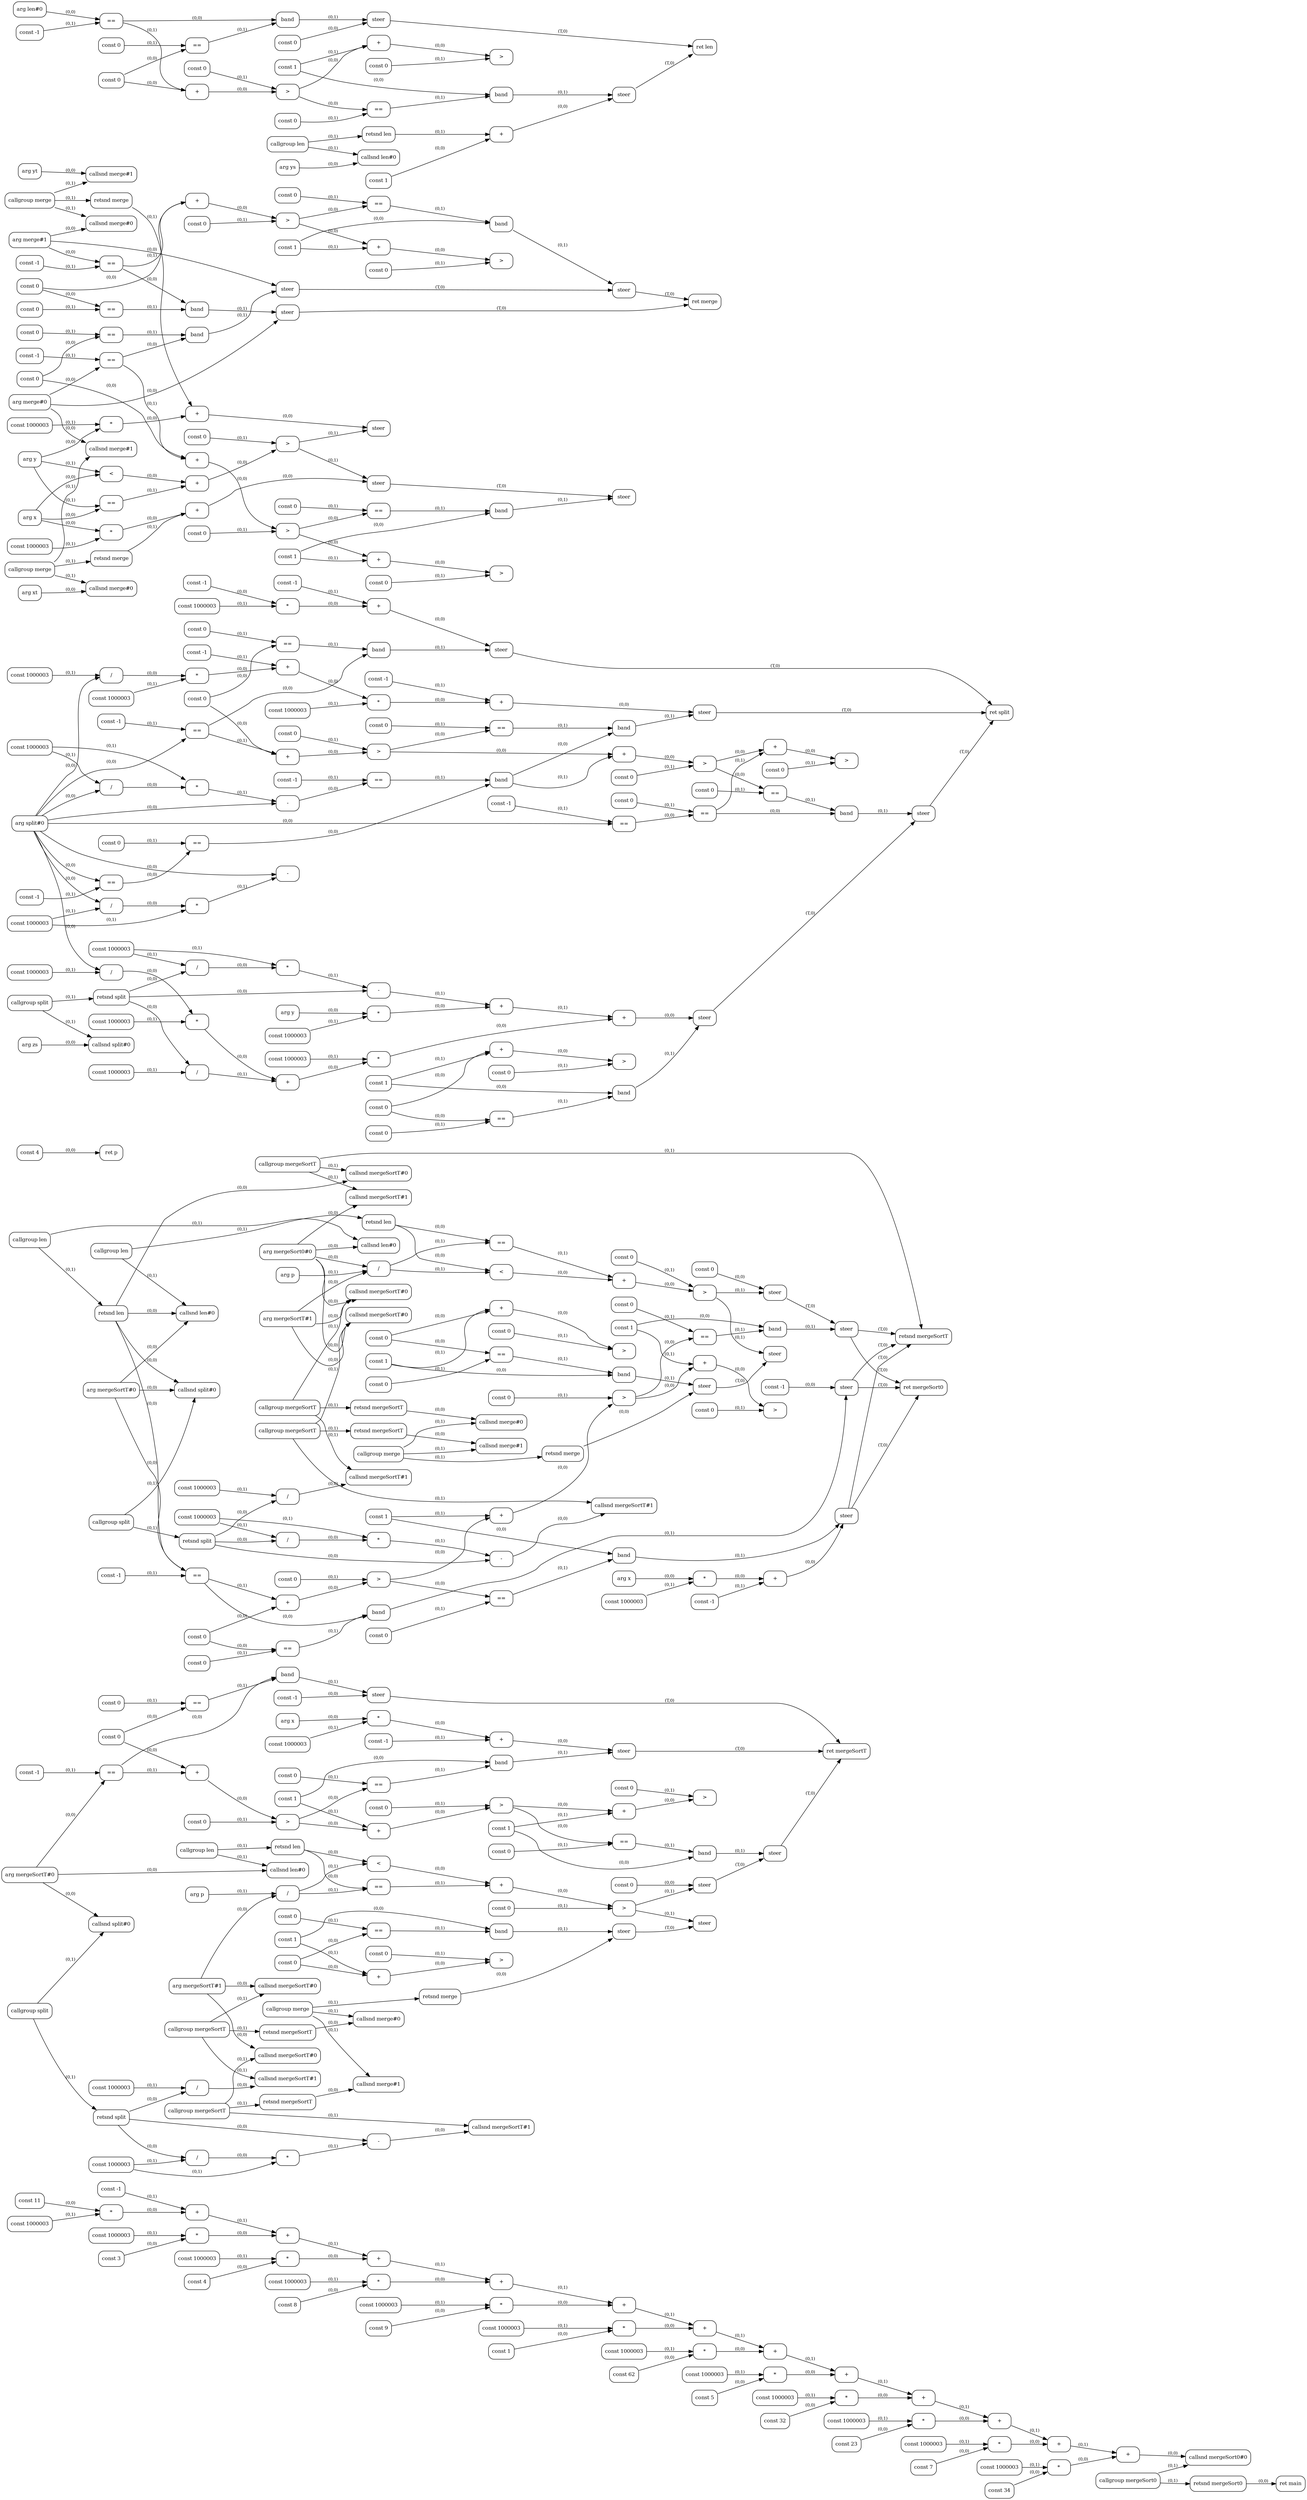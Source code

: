 digraph G {
  rankdir=LR;
  node [shape=box, style=rounded, fontsize=12];
  n0 [label="const -1"];
  n1 [label="const 34"];
  n2 [label="const 7"];
  n3 [label="const 23"];
  n4 [label="const 32"];
  n5 [label="const 5"];
  n6 [label="const 62"];
  n7 [label="const 1"];
  n8 [label="const 9"];
  n9 [label="const 8"];
  n10 [label="const 4"];
  n11 [label="const 3"];
  n12 [label="const 11"];
  n13 [label="const 1000003"];
  n14 [label="*"];
  n15 [label="+"];
  n16 [label="const 1000003"];
  n17 [label="*"];
  n18 [label="+"];
  n19 [label="const 1000003"];
  n20 [label="*"];
  n21 [label="+"];
  n22 [label="const 1000003"];
  n23 [label="*"];
  n24 [label="+"];
  n25 [label="const 1000003"];
  n26 [label="*"];
  n27 [label="+"];
  n28 [label="const 1000003"];
  n29 [label="*"];
  n30 [label="+"];
  n31 [label="const 1000003"];
  n32 [label="*"];
  n33 [label="+"];
  n34 [label="const 1000003"];
  n35 [label="*"];
  n36 [label="+"];
  n37 [label="const 1000003"];
  n38 [label="*"];
  n39 [label="+"];
  n40 [label="const 1000003"];
  n41 [label="*"];
  n42 [label="+"];
  n43 [label="const 1000003"];
  n44 [label="*"];
  n45 [label="+"];
  n46 [label="const 1000003"];
  n47 [label="*"];
  n48 [label="+"];
  n49 [label="callgroup mergeSort0"];
  n50 [label="callsnd mergeSort0#0"];
  n51 [label="retsnd mergeSort0"];
  n52 [label="ret main"];
  n53 [label="arg mergeSortT#0"];
  n54 [label="arg mergeSortT#1"];
  n55 [label="const 0"];
  n56 [label="const -1"];
  n57 [label="=="];
  n58 [label="const 0"];
  n59 [label="=="];
  n60 [label="band"];
  n61 [label="const -1"];
  n62 [label="steer"];
  n63 [label="+"];
  n64 [label="const 0"];
  n65 [label=">"];
  n66 [label="const 1"];
  n67 [label="const 0"];
  n68 [label="=="];
  n69 [label="band"];
  n70 [label="const -1"];
  n71 [label="arg x"];
  n72 [label="const 1000003"];
  n73 [label="*"];
  n74 [label="+"];
  n75 [label="steer"];
  n76 [label="+"];
  n77 [label="const 0"];
  n78 [label=">"];
  n79 [label="const 1"];
  n80 [label="const 0"];
  n81 [label="=="];
  n82 [label="band"];
  n83 [label="callgroup len"];
  n84 [label="callsnd len#0"];
  n85 [label="retsnd len"];
  n86 [label="arg p"];
  n87 [label="/"];
  n88 [label="<"];
  n89 [label="=="];
  n90 [label="+"];
  n91 [label="const 0"];
  n92 [label=">"];
  n93 [label="const 0"];
  n94 [label="callgroup split"];
  n95 [label="callsnd split#0"];
  n96 [label="retsnd split"];
  n97 [label="const 0"];
  n98 [label="const 1000003"];
  n99 [label="/"];
  n100 [label="const 1000003"];
  n101 [label="/"];
  n102 [label="*"];
  n103 [label="-"];
  n104 [label="const 1"];
  n105 [label="const 0"];
  n106 [label="=="];
  n107 [label="band"];
  n108 [label="callgroup mergeSortT"];
  n109 [label="callsnd mergeSortT#0"];
  n110 [label="callsnd mergeSortT#1"];
  n111 [label="retsnd mergeSortT"];
  n112 [label="callgroup mergeSortT"];
  n113 [label="callsnd mergeSortT#0"];
  n114 [label="callsnd mergeSortT#1"];
  n115 [label="retsnd mergeSortT"];
  n116 [label="callgroup merge"];
  n117 [label="callsnd merge#0"];
  n118 [label="callsnd merge#1"];
  n119 [label="retsnd merge"];
  n120 [label="steer"];
  n121 [label="+"];
  n122 [label="const 0"];
  n123 [label=">"];
  n124 [label="steer"];
  n125 [label="steer"];
  n126 [label="steer"];
  n127 [label="+"];
  n128 [label="const 0"];
  n129 [label=">"];
  n130 [label="ret mergeSortT"];
  n131 [label="arg mergeSort0#0"];
  n132 [label="callgroup len"];
  n133 [label="callsnd len#0"];
  n134 [label="retsnd len"];
  n135 [label="callgroup mergeSortT"];
  n136 [label="callsnd mergeSortT#0"];
  n137 [label="callsnd mergeSortT#1"];
  n138 [label="retsnd mergeSortT"];
  n139 [label="arg mergeSortT#0"];
  n140 [label="arg mergeSortT#1"];
  n141 [label="const 0"];
  n142 [label="const -1"];
  n143 [label="=="];
  n144 [label="const 0"];
  n145 [label="=="];
  n146 [label="band"];
  n147 [label="const -1"];
  n148 [label="steer"];
  n149 [label="+"];
  n150 [label="const 0"];
  n151 [label=">"];
  n152 [label="const 1"];
  n153 [label="const 0"];
  n154 [label="=="];
  n155 [label="band"];
  n156 [label="const -1"];
  n157 [label="arg x"];
  n158 [label="const 1000003"];
  n159 [label="*"];
  n160 [label="+"];
  n161 [label="steer"];
  n162 [label="+"];
  n163 [label="const 0"];
  n164 [label=">"];
  n165 [label="const 1"];
  n166 [label="const 0"];
  n167 [label="=="];
  n168 [label="band"];
  n169 [label="callgroup len"];
  n170 [label="callsnd len#0"];
  n171 [label="retsnd len"];
  n172 [label="arg p"];
  n173 [label="/"];
  n174 [label="<"];
  n175 [label="=="];
  n176 [label="+"];
  n177 [label="const 0"];
  n178 [label=">"];
  n179 [label="const 0"];
  n180 [label="callgroup split"];
  n181 [label="callsnd split#0"];
  n182 [label="retsnd split"];
  n183 [label="const 0"];
  n184 [label="const 1000003"];
  n185 [label="/"];
  n186 [label="const 1000003"];
  n187 [label="/"];
  n188 [label="*"];
  n189 [label="-"];
  n190 [label="const 1"];
  n191 [label="const 0"];
  n192 [label="=="];
  n193 [label="band"];
  n194 [label="callgroup mergeSortT"];
  n195 [label="callsnd mergeSortT#0"];
  n196 [label="callsnd mergeSortT#1"];
  n197 [label="retsnd mergeSortT"];
  n198 [label="callgroup mergeSortT"];
  n199 [label="callsnd mergeSortT#0"];
  n200 [label="callsnd mergeSortT#1"];
  n201 [label="retsnd mergeSortT"];
  n202 [label="callgroup merge"];
  n203 [label="callsnd merge#0"];
  n204 [label="callsnd merge#1"];
  n205 [label="retsnd merge"];
  n206 [label="steer"];
  n207 [label="+"];
  n208 [label="const 0"];
  n209 [label=">"];
  n210 [label="steer"];
  n211 [label="steer"];
  n212 [label="steer"];
  n213 [label="+"];
  n214 [label="const 0"];
  n215 [label=">"];
  n216 [label="ret mergeSort0"];
  n217 [label="const 4"];
  n218 [label="ret p"];
  n219 [label="arg split#0"];
  n220 [label="const 0"];
  n221 [label="const -1"];
  n222 [label="=="];
  n223 [label="const 0"];
  n224 [label="=="];
  n225 [label="band"];
  n226 [label="const -1"];
  n227 [label="const -1"];
  n228 [label="const 1000003"];
  n229 [label="*"];
  n230 [label="+"];
  n231 [label="steer"];
  n232 [label="+"];
  n233 [label="const 0"];
  n234 [label=">"];
  n235 [label="const -1"];
  n236 [label="=="];
  n237 [label="const 0"];
  n238 [label="=="];
  n239 [label="const 1000003"];
  n240 [label="/"];
  n241 [label="*"];
  n242 [label="-"];
  n243 [label="const -1"];
  n244 [label="=="];
  n245 [label="band"];
  n246 [label="const 1000003"];
  n247 [label="/"];
  n248 [label="const 0"];
  n249 [label="=="];
  n250 [label="band"];
  n251 [label="const -1"];
  n252 [label="const 1000003"];
  n253 [label="*"];
  n254 [label="+"];
  n255 [label="const -1"];
  n256 [label="const 1000003"];
  n257 [label="*"];
  n258 [label="+"];
  n259 [label="steer"];
  n260 [label="+"];
  n261 [label="const 0"];
  n262 [label=">"];
  n263 [label="const -1"];
  n264 [label="=="];
  n265 [label="const 0"];
  n266 [label="=="];
  n267 [label="const 1000003"];
  n268 [label="/"];
  n269 [label="const 1000003"];
  n270 [label="/"];
  n271 [label="*"];
  n272 [label="-"];
  n273 [label="const 0"];
  n274 [label="=="];
  n275 [label="band"];
  n276 [label="arg zs"];
  n277 [label="callgroup split"];
  n278 [label="callsnd split#0"];
  n279 [label="retsnd split"];
  n280 [label="const 0"];
  n281 [label="const 1000003"];
  n282 [label="/"];
  n283 [label="const 1000003"];
  n284 [label="/"];
  n285 [label="*"];
  n286 [label="-"];
  n287 [label="const 1"];
  n288 [label="const 0"];
  n289 [label="=="];
  n290 [label="band"];
  n291 [label="const 1000003"];
  n292 [label="*"];
  n293 [label="+"];
  n294 [label="arg y"];
  n295 [label="const 1000003"];
  n296 [label="*"];
  n297 [label="+"];
  n298 [label="const 1000003"];
  n299 [label="*"];
  n300 [label="+"];
  n301 [label="steer"];
  n302 [label="+"];
  n303 [label="const 0"];
  n304 [label=">"];
  n305 [label="steer"];
  n306 [label="+"];
  n307 [label="const 0"];
  n308 [label=">"];
  n309 [label="ret split"];
  n310 [label="arg merge#0"];
  n311 [label="arg merge#1"];
  n312 [label="const 0"];
  n313 [label="const -1"];
  n314 [label="=="];
  n315 [label="const 0"];
  n316 [label="=="];
  n317 [label="band"];
  n318 [label="steer"];
  n319 [label="+"];
  n320 [label="const 0"];
  n321 [label=">"];
  n322 [label="const 1"];
  n323 [label="const 0"];
  n324 [label="=="];
  n325 [label="band"];
  n326 [label="const 0"];
  n327 [label="const -1"];
  n328 [label="=="];
  n329 [label="const 0"];
  n330 [label="=="];
  n331 [label="band"];
  n332 [label="steer"];
  n333 [label="+"];
  n334 [label="const 0"];
  n335 [label=">"];
  n336 [label="const 1"];
  n337 [label="const 0"];
  n338 [label="=="];
  n339 [label="band"];
  n340 [label="arg x"];
  n341 [label="arg y"];
  n342 [label="<"];
  n343 [label="=="];
  n344 [label="+"];
  n345 [label="const 0"];
  n346 [label=">"];
  n347 [label="arg xt"];
  n348 [label="callgroup merge"];
  n349 [label="callsnd merge#0"];
  n350 [label="callsnd merge#1"];
  n351 [label="retsnd merge"];
  n352 [label="const 1000003"];
  n353 [label="*"];
  n354 [label="+"];
  n355 [label="arg yt"];
  n356 [label="callgroup merge"];
  n357 [label="callsnd merge#0"];
  n358 [label="callsnd merge#1"];
  n359 [label="retsnd merge"];
  n360 [label="const 1000003"];
  n361 [label="*"];
  n362 [label="+"];
  n363 [label="steer"];
  n364 [label="steer"];
  n365 [label="steer"];
  n366 [label="+"];
  n367 [label="const 0"];
  n368 [label=">"];
  n369 [label="steer"];
  n370 [label="+"];
  n371 [label="const 0"];
  n372 [label=">"];
  n373 [label="ret merge"];
  n374 [label="arg len#0"];
  n375 [label="const 0"];
  n376 [label="const -1"];
  n377 [label="=="];
  n378 [label="const 0"];
  n379 [label="=="];
  n380 [label="band"];
  n381 [label="const 0"];
  n382 [label="steer"];
  n383 [label="+"];
  n384 [label="const 0"];
  n385 [label=">"];
  n386 [label="const 1"];
  n387 [label="const 0"];
  n388 [label="=="];
  n389 [label="band"];
  n390 [label="const 1"];
  n391 [label="arg ys"];
  n392 [label="callgroup len"];
  n393 [label="callsnd len#0"];
  n394 [label="retsnd len"];
  n395 [label="+"];
  n396 [label="steer"];
  n397 [label="+"];
  n398 [label="const 0"];
  n399 [label=">"];
  n400 [label="ret len"];
  n12 -> n14 [label="(0,0)", fontsize=10];
  n13 -> n14 [label="(0,1)", fontsize=10];
  n14 -> n15 [label="(0,0)", fontsize=10];
  n0 -> n15 [label="(0,1)", fontsize=10];
  n11 -> n17 [label="(0,0)", fontsize=10];
  n16 -> n17 [label="(0,1)", fontsize=10];
  n17 -> n18 [label="(0,0)", fontsize=10];
  n15 -> n18 [label="(0,1)", fontsize=10];
  n10 -> n20 [label="(0,0)", fontsize=10];
  n19 -> n20 [label="(0,1)", fontsize=10];
  n20 -> n21 [label="(0,0)", fontsize=10];
  n18 -> n21 [label="(0,1)", fontsize=10];
  n9 -> n23 [label="(0,0)", fontsize=10];
  n22 -> n23 [label="(0,1)", fontsize=10];
  n23 -> n24 [label="(0,0)", fontsize=10];
  n21 -> n24 [label="(0,1)", fontsize=10];
  n8 -> n26 [label="(0,0)", fontsize=10];
  n25 -> n26 [label="(0,1)", fontsize=10];
  n26 -> n27 [label="(0,0)", fontsize=10];
  n24 -> n27 [label="(0,1)", fontsize=10];
  n7 -> n29 [label="(0,0)", fontsize=10];
  n28 -> n29 [label="(0,1)", fontsize=10];
  n29 -> n30 [label="(0,0)", fontsize=10];
  n27 -> n30 [label="(0,1)", fontsize=10];
  n6 -> n32 [label="(0,0)", fontsize=10];
  n31 -> n32 [label="(0,1)", fontsize=10];
  n32 -> n33 [label="(0,0)", fontsize=10];
  n30 -> n33 [label="(0,1)", fontsize=10];
  n5 -> n35 [label="(0,0)", fontsize=10];
  n34 -> n35 [label="(0,1)", fontsize=10];
  n35 -> n36 [label="(0,0)", fontsize=10];
  n33 -> n36 [label="(0,1)", fontsize=10];
  n4 -> n38 [label="(0,0)", fontsize=10];
  n37 -> n38 [label="(0,1)", fontsize=10];
  n38 -> n39 [label="(0,0)", fontsize=10];
  n36 -> n39 [label="(0,1)", fontsize=10];
  n3 -> n41 [label="(0,0)", fontsize=10];
  n40 -> n41 [label="(0,1)", fontsize=10];
  n41 -> n42 [label="(0,0)", fontsize=10];
  n39 -> n42 [label="(0,1)", fontsize=10];
  n2 -> n44 [label="(0,0)", fontsize=10];
  n43 -> n44 [label="(0,1)", fontsize=10];
  n44 -> n45 [label="(0,0)", fontsize=10];
  n42 -> n45 [label="(0,1)", fontsize=10];
  n1 -> n47 [label="(0,0)", fontsize=10];
  n46 -> n47 [label="(0,1)", fontsize=10];
  n47 -> n48 [label="(0,0)", fontsize=10];
  n45 -> n48 [label="(0,1)", fontsize=10];
  n48 -> n50 [label="(0,0)", fontsize=10];
  n49 -> n50 [label="(0,1)", fontsize=10];
  n49 -> n51 [label="(0,1)", fontsize=10];
  n51 -> n52 [label="(0,0)", fontsize=10];
  n53 -> n57 [label="(0,0)", fontsize=10];
  n56 -> n57 [label="(0,1)", fontsize=10];
  n55 -> n59 [label="(0,0)", fontsize=10];
  n58 -> n59 [label="(0,1)", fontsize=10];
  n57 -> n60 [label="(0,0)", fontsize=10];
  n59 -> n60 [label="(0,1)", fontsize=10];
  n61 -> n62 [label="(0,0)", fontsize=10];
  n60 -> n62 [label="(0,1)", fontsize=10];
  n55 -> n63 [label="(0,0)", fontsize=10];
  n57 -> n63 [label="(0,1)", fontsize=10];
  n63 -> n65 [label="(0,0)", fontsize=10];
  n64 -> n65 [label="(0,1)", fontsize=10];
  n65 -> n68 [label="(0,0)", fontsize=10];
  n67 -> n68 [label="(0,1)", fontsize=10];
  n66 -> n69 [label="(0,0)", fontsize=10];
  n68 -> n69 [label="(0,1)", fontsize=10];
  n71 -> n73 [label="(0,0)", fontsize=10];
  n72 -> n73 [label="(0,1)", fontsize=10];
  n73 -> n74 [label="(0,0)", fontsize=10];
  n70 -> n74 [label="(0,1)", fontsize=10];
  n74 -> n75 [label="(0,0)", fontsize=10];
  n69 -> n75 [label="(0,1)", fontsize=10];
  n65 -> n76 [label="(0,0)", fontsize=10];
  n66 -> n76 [label="(0,1)", fontsize=10];
  n76 -> n78 [label="(0,0)", fontsize=10];
  n77 -> n78 [label="(0,1)", fontsize=10];
  n78 -> n81 [label="(0,0)", fontsize=10];
  n80 -> n81 [label="(0,1)", fontsize=10];
  n79 -> n82 [label="(0,0)", fontsize=10];
  n81 -> n82 [label="(0,1)", fontsize=10];
  n53 -> n84 [label="(0,0)", fontsize=10];
  n83 -> n84 [label="(0,1)", fontsize=10];
  n83 -> n85 [label="(0,1)", fontsize=10];
  n54 -> n87 [label="(0,0)", fontsize=10];
  n86 -> n87 [label="(0,1)", fontsize=10];
  n85 -> n88 [label="(0,0)", fontsize=10];
  n87 -> n88 [label="(0,1)", fontsize=10];
  n85 -> n89 [label="(0,0)", fontsize=10];
  n87 -> n89 [label="(0,1)", fontsize=10];
  n88 -> n90 [label="(0,0)", fontsize=10];
  n89 -> n90 [label="(0,1)", fontsize=10];
  n90 -> n92 [label="(0,0)", fontsize=10];
  n91 -> n92 [label="(0,1)", fontsize=10];
  n53 -> n95 [label="(0,0)", fontsize=10];
  n94 -> n95 [label="(0,1)", fontsize=10];
  n94 -> n96 [label="(0,1)", fontsize=10];
  n96 -> n99 [label="(0,0)", fontsize=10];
  n98 -> n99 [label="(0,1)", fontsize=10];
  n96 -> n101 [label="(0,0)", fontsize=10];
  n100 -> n101 [label="(0,1)", fontsize=10];
  n101 -> n102 [label="(0,0)", fontsize=10];
  n100 -> n102 [label="(0,1)", fontsize=10];
  n96 -> n103 [label="(0,0)", fontsize=10];
  n102 -> n103 [label="(0,1)", fontsize=10];
  n97 -> n106 [label="(0,0)", fontsize=10];
  n105 -> n106 [label="(0,1)", fontsize=10];
  n104 -> n107 [label="(0,0)", fontsize=10];
  n106 -> n107 [label="(0,1)", fontsize=10];
  n54 -> n109 [label="(0,0)", fontsize=10];
  n108 -> n109 [label="(0,1)", fontsize=10];
  n99 -> n110 [label="(0,0)", fontsize=10];
  n108 -> n110 [label="(0,1)", fontsize=10];
  n108 -> n111 [label="(0,1)", fontsize=10];
  n54 -> n113 [label="(0,0)", fontsize=10];
  n112 -> n113 [label="(0,1)", fontsize=10];
  n103 -> n114 [label="(0,0)", fontsize=10];
  n112 -> n114 [label="(0,1)", fontsize=10];
  n112 -> n115 [label="(0,1)", fontsize=10];
  n111 -> n117 [label="(0,0)", fontsize=10];
  n116 -> n117 [label="(0,1)", fontsize=10];
  n115 -> n118 [label="(0,0)", fontsize=10];
  n116 -> n118 [label="(0,1)", fontsize=10];
  n116 -> n119 [label="(0,1)", fontsize=10];
  n119 -> n120 [label="(0,0)", fontsize=10];
  n107 -> n120 [label="(0,1)", fontsize=10];
  n97 -> n121 [label="(0,0)", fontsize=10];
  n104 -> n121 [label="(0,1)", fontsize=10];
  n121 -> n123 [label="(0,0)", fontsize=10];
  n122 -> n123 [label="(0,1)", fontsize=10];
  n93 -> n124 [label="(0,0)", fontsize=10];
  n92 -> n124 [label="(0,1)", fontsize=10];
  n120 -> n125 [label="(T,0)", fontsize=10];
  n92 -> n125 [label="(0,1)", fontsize=10];
  n124 -> n126 [label="(T,0)", fontsize=10];
  n82 -> n126 [label="(0,1)", fontsize=10];
  n78 -> n127 [label="(0,0)", fontsize=10];
  n79 -> n127 [label="(0,1)", fontsize=10];
  n127 -> n129 [label="(0,0)", fontsize=10];
  n128 -> n129 [label="(0,1)", fontsize=10];
  n62 -> n130 [label="(T,0)", fontsize=10];
  n75 -> n130 [label="(T,0)", fontsize=10];
  n126 -> n130 [label="(T,0)", fontsize=10];
  n131 -> n133 [label="(0,0)", fontsize=10];
  n132 -> n133 [label="(0,1)", fontsize=10];
  n132 -> n134 [label="(0,1)", fontsize=10];
  n134 -> n136 [label="(0,0)", fontsize=10];
  n135 -> n136 [label="(0,1)", fontsize=10];
  n131 -> n137 [label="(0,0)", fontsize=10];
  n135 -> n137 [label="(0,1)", fontsize=10];
  n148 -> n138 [label="(T,0)", fontsize=10];
  n161 -> n138 [label="(T,0)", fontsize=10];
  n212 -> n138 [label="(T,0)", fontsize=10];
  n135 -> n138 [label="(0,1)", fontsize=10];
  n134 -> n143 [label="(0,0)", fontsize=10];
  n139 -> n143 [label="(0,0)", fontsize=10];
  n142 -> n143 [label="(0,1)", fontsize=10];
  n141 -> n145 [label="(0,0)", fontsize=10];
  n144 -> n145 [label="(0,1)", fontsize=10];
  n143 -> n146 [label="(0,0)", fontsize=10];
  n145 -> n146 [label="(0,1)", fontsize=10];
  n147 -> n148 [label="(0,0)", fontsize=10];
  n146 -> n148 [label="(0,1)", fontsize=10];
  n141 -> n149 [label="(0,0)", fontsize=10];
  n143 -> n149 [label="(0,1)", fontsize=10];
  n149 -> n151 [label="(0,0)", fontsize=10];
  n150 -> n151 [label="(0,1)", fontsize=10];
  n151 -> n154 [label="(0,0)", fontsize=10];
  n153 -> n154 [label="(0,1)", fontsize=10];
  n152 -> n155 [label="(0,0)", fontsize=10];
  n154 -> n155 [label="(0,1)", fontsize=10];
  n157 -> n159 [label="(0,0)", fontsize=10];
  n158 -> n159 [label="(0,1)", fontsize=10];
  n159 -> n160 [label="(0,0)", fontsize=10];
  n156 -> n160 [label="(0,1)", fontsize=10];
  n160 -> n161 [label="(0,0)", fontsize=10];
  n155 -> n161 [label="(0,1)", fontsize=10];
  n151 -> n162 [label="(0,0)", fontsize=10];
  n152 -> n162 [label="(0,1)", fontsize=10];
  n162 -> n164 [label="(0,0)", fontsize=10];
  n163 -> n164 [label="(0,1)", fontsize=10];
  n164 -> n167 [label="(0,0)", fontsize=10];
  n166 -> n167 [label="(0,1)", fontsize=10];
  n165 -> n168 [label="(0,0)", fontsize=10];
  n167 -> n168 [label="(0,1)", fontsize=10];
  n134 -> n170 [label="(0,0)", fontsize=10];
  n139 -> n170 [label="(0,0)", fontsize=10];
  n169 -> n170 [label="(0,1)", fontsize=10];
  n169 -> n171 [label="(0,1)", fontsize=10];
  n131 -> n173 [label="(0,0)", fontsize=10];
  n140 -> n173 [label="(0,0)", fontsize=10];
  n172 -> n173 [label="(0,1)", fontsize=10];
  n171 -> n174 [label="(0,0)", fontsize=10];
  n173 -> n174 [label="(0,1)", fontsize=10];
  n171 -> n175 [label="(0,0)", fontsize=10];
  n173 -> n175 [label="(0,1)", fontsize=10];
  n174 -> n176 [label="(0,0)", fontsize=10];
  n175 -> n176 [label="(0,1)", fontsize=10];
  n176 -> n178 [label="(0,0)", fontsize=10];
  n177 -> n178 [label="(0,1)", fontsize=10];
  n134 -> n181 [label="(0,0)", fontsize=10];
  n139 -> n181 [label="(0,0)", fontsize=10];
  n180 -> n181 [label="(0,1)", fontsize=10];
  n180 -> n182 [label="(0,1)", fontsize=10];
  n182 -> n185 [label="(0,0)", fontsize=10];
  n184 -> n185 [label="(0,1)", fontsize=10];
  n182 -> n187 [label="(0,0)", fontsize=10];
  n186 -> n187 [label="(0,1)", fontsize=10];
  n187 -> n188 [label="(0,0)", fontsize=10];
  n186 -> n188 [label="(0,1)", fontsize=10];
  n182 -> n189 [label="(0,0)", fontsize=10];
  n188 -> n189 [label="(0,1)", fontsize=10];
  n183 -> n192 [label="(0,0)", fontsize=10];
  n191 -> n192 [label="(0,1)", fontsize=10];
  n190 -> n193 [label="(0,0)", fontsize=10];
  n192 -> n193 [label="(0,1)", fontsize=10];
  n131 -> n195 [label="(0,0)", fontsize=10];
  n140 -> n195 [label="(0,0)", fontsize=10];
  n194 -> n195 [label="(0,1)", fontsize=10];
  n185 -> n196 [label="(0,0)", fontsize=10];
  n194 -> n196 [label="(0,1)", fontsize=10];
  n194 -> n197 [label="(0,1)", fontsize=10];
  n131 -> n199 [label="(0,0)", fontsize=10];
  n140 -> n199 [label="(0,0)", fontsize=10];
  n198 -> n199 [label="(0,1)", fontsize=10];
  n189 -> n200 [label="(0,0)", fontsize=10];
  n198 -> n200 [label="(0,1)", fontsize=10];
  n198 -> n201 [label="(0,1)", fontsize=10];
  n197 -> n203 [label="(0,0)", fontsize=10];
  n202 -> n203 [label="(0,1)", fontsize=10];
  n201 -> n204 [label="(0,0)", fontsize=10];
  n202 -> n204 [label="(0,1)", fontsize=10];
  n202 -> n205 [label="(0,1)", fontsize=10];
  n205 -> n206 [label="(0,0)", fontsize=10];
  n193 -> n206 [label="(0,1)", fontsize=10];
  n183 -> n207 [label="(0,0)", fontsize=10];
  n190 -> n207 [label="(0,1)", fontsize=10];
  n207 -> n209 [label="(0,0)", fontsize=10];
  n208 -> n209 [label="(0,1)", fontsize=10];
  n179 -> n210 [label="(0,0)", fontsize=10];
  n178 -> n210 [label="(0,1)", fontsize=10];
  n206 -> n211 [label="(T,0)", fontsize=10];
  n178 -> n211 [label="(0,1)", fontsize=10];
  n210 -> n212 [label="(T,0)", fontsize=10];
  n168 -> n212 [label="(0,1)", fontsize=10];
  n164 -> n213 [label="(0,0)", fontsize=10];
  n165 -> n213 [label="(0,1)", fontsize=10];
  n213 -> n215 [label="(0,0)", fontsize=10];
  n214 -> n215 [label="(0,1)", fontsize=10];
  n148 -> n216 [label="(T,0)", fontsize=10];
  n161 -> n216 [label="(T,0)", fontsize=10];
  n212 -> n216 [label="(T,0)", fontsize=10];
  n217 -> n218 [label="(0,0)", fontsize=10];
  n219 -> n222 [label="(0,0)", fontsize=10];
  n221 -> n222 [label="(0,1)", fontsize=10];
  n220 -> n224 [label="(0,0)", fontsize=10];
  n223 -> n224 [label="(0,1)", fontsize=10];
  n222 -> n225 [label="(0,0)", fontsize=10];
  n224 -> n225 [label="(0,1)", fontsize=10];
  n226 -> n229 [label="(0,0)", fontsize=10];
  n228 -> n229 [label="(0,1)", fontsize=10];
  n229 -> n230 [label="(0,0)", fontsize=10];
  n227 -> n230 [label="(0,1)", fontsize=10];
  n230 -> n231 [label="(0,0)", fontsize=10];
  n225 -> n231 [label="(0,1)", fontsize=10];
  n220 -> n232 [label="(0,0)", fontsize=10];
  n222 -> n232 [label="(0,1)", fontsize=10];
  n232 -> n234 [label="(0,0)", fontsize=10];
  n233 -> n234 [label="(0,1)", fontsize=10];
  n219 -> n236 [label="(0,0)", fontsize=10];
  n235 -> n236 [label="(0,1)", fontsize=10];
  n236 -> n238 [label="(0,0)", fontsize=10];
  n237 -> n238 [label="(0,1)", fontsize=10];
  n219 -> n240 [label="(0,0)", fontsize=10];
  n239 -> n240 [label="(0,1)", fontsize=10];
  n240 -> n241 [label="(0,0)", fontsize=10];
  n239 -> n241 [label="(0,1)", fontsize=10];
  n219 -> n242 [label="(0,0)", fontsize=10];
  n241 -> n242 [label="(0,1)", fontsize=10];
  n242 -> n244 [label="(0,0)", fontsize=10];
  n243 -> n244 [label="(0,1)", fontsize=10];
  n238 -> n245 [label="(0,0)", fontsize=10];
  n244 -> n245 [label="(0,1)", fontsize=10];
  n219 -> n247 [label="(0,0)", fontsize=10];
  n246 -> n247 [label="(0,1)", fontsize=10];
  n234 -> n249 [label="(0,0)", fontsize=10];
  n248 -> n249 [label="(0,1)", fontsize=10];
  n245 -> n250 [label="(0,0)", fontsize=10];
  n249 -> n250 [label="(0,1)", fontsize=10];
  n247 -> n253 [label="(0,0)", fontsize=10];
  n252 -> n253 [label="(0,1)", fontsize=10];
  n253 -> n254 [label="(0,0)", fontsize=10];
  n251 -> n254 [label="(0,1)", fontsize=10];
  n254 -> n257 [label="(0,0)", fontsize=10];
  n256 -> n257 [label="(0,1)", fontsize=10];
  n257 -> n258 [label="(0,0)", fontsize=10];
  n255 -> n258 [label="(0,1)", fontsize=10];
  n258 -> n259 [label="(0,0)", fontsize=10];
  n250 -> n259 [label="(0,1)", fontsize=10];
  n234 -> n260 [label="(0,0)", fontsize=10];
  n245 -> n260 [label="(0,1)", fontsize=10];
  n260 -> n262 [label="(0,0)", fontsize=10];
  n261 -> n262 [label="(0,1)", fontsize=10];
  n219 -> n264 [label="(0,0)", fontsize=10];
  n263 -> n264 [label="(0,1)", fontsize=10];
  n264 -> n266 [label="(0,0)", fontsize=10];
  n265 -> n266 [label="(0,1)", fontsize=10];
  n219 -> n268 [label="(0,0)", fontsize=10];
  n267 -> n268 [label="(0,1)", fontsize=10];
  n219 -> n270 [label="(0,0)", fontsize=10];
  n269 -> n270 [label="(0,1)", fontsize=10];
  n270 -> n271 [label="(0,0)", fontsize=10];
  n269 -> n271 [label="(0,1)", fontsize=10];
  n219 -> n272 [label="(0,0)", fontsize=10];
  n271 -> n272 [label="(0,1)", fontsize=10];
  n262 -> n274 [label="(0,0)", fontsize=10];
  n273 -> n274 [label="(0,1)", fontsize=10];
  n266 -> n275 [label="(0,0)", fontsize=10];
  n274 -> n275 [label="(0,1)", fontsize=10];
  n276 -> n278 [label="(0,0)", fontsize=10];
  n277 -> n278 [label="(0,1)", fontsize=10];
  n277 -> n279 [label="(0,1)", fontsize=10];
  n279 -> n282 [label="(0,0)", fontsize=10];
  n281 -> n282 [label="(0,1)", fontsize=10];
  n279 -> n284 [label="(0,0)", fontsize=10];
  n283 -> n284 [label="(0,1)", fontsize=10];
  n284 -> n285 [label="(0,0)", fontsize=10];
  n283 -> n285 [label="(0,1)", fontsize=10];
  n279 -> n286 [label="(0,0)", fontsize=10];
  n285 -> n286 [label="(0,1)", fontsize=10];
  n280 -> n289 [label="(0,0)", fontsize=10];
  n288 -> n289 [label="(0,1)", fontsize=10];
  n287 -> n290 [label="(0,0)", fontsize=10];
  n289 -> n290 [label="(0,1)", fontsize=10];
  n268 -> n292 [label="(0,0)", fontsize=10];
  n291 -> n292 [label="(0,1)", fontsize=10];
  n292 -> n293 [label="(0,0)", fontsize=10];
  n282 -> n293 [label="(0,1)", fontsize=10];
  n294 -> n296 [label="(0,0)", fontsize=10];
  n295 -> n296 [label="(0,1)", fontsize=10];
  n296 -> n297 [label="(0,0)", fontsize=10];
  n286 -> n297 [label="(0,1)", fontsize=10];
  n293 -> n299 [label="(0,0)", fontsize=10];
  n298 -> n299 [label="(0,1)", fontsize=10];
  n299 -> n300 [label="(0,0)", fontsize=10];
  n297 -> n300 [label="(0,1)", fontsize=10];
  n300 -> n301 [label="(0,0)", fontsize=10];
  n290 -> n301 [label="(0,1)", fontsize=10];
  n280 -> n302 [label="(0,0)", fontsize=10];
  n287 -> n302 [label="(0,1)", fontsize=10];
  n302 -> n304 [label="(0,0)", fontsize=10];
  n303 -> n304 [label="(0,1)", fontsize=10];
  n301 -> n305 [label="(T,0)", fontsize=10];
  n275 -> n305 [label="(0,1)", fontsize=10];
  n262 -> n306 [label="(0,0)", fontsize=10];
  n266 -> n306 [label="(0,1)", fontsize=10];
  n306 -> n308 [label="(0,0)", fontsize=10];
  n307 -> n308 [label="(0,1)", fontsize=10];
  n231 -> n309 [label="(T,0)", fontsize=10];
  n259 -> n309 [label="(T,0)", fontsize=10];
  n305 -> n309 [label="(T,0)", fontsize=10];
  n311 -> n314 [label="(0,0)", fontsize=10];
  n313 -> n314 [label="(0,1)", fontsize=10];
  n312 -> n316 [label="(0,0)", fontsize=10];
  n315 -> n316 [label="(0,1)", fontsize=10];
  n314 -> n317 [label="(0,0)", fontsize=10];
  n316 -> n317 [label="(0,1)", fontsize=10];
  n310 -> n318 [label="(0,0)", fontsize=10];
  n317 -> n318 [label="(0,1)", fontsize=10];
  n312 -> n319 [label="(0,0)", fontsize=10];
  n314 -> n319 [label="(0,1)", fontsize=10];
  n319 -> n321 [label="(0,0)", fontsize=10];
  n320 -> n321 [label="(0,1)", fontsize=10];
  n321 -> n324 [label="(0,0)", fontsize=10];
  n323 -> n324 [label="(0,1)", fontsize=10];
  n322 -> n325 [label="(0,0)", fontsize=10];
  n324 -> n325 [label="(0,1)", fontsize=10];
  n310 -> n328 [label="(0,0)", fontsize=10];
  n327 -> n328 [label="(0,1)", fontsize=10];
  n326 -> n330 [label="(0,0)", fontsize=10];
  n329 -> n330 [label="(0,1)", fontsize=10];
  n328 -> n331 [label="(0,0)", fontsize=10];
  n330 -> n331 [label="(0,1)", fontsize=10];
  n311 -> n332 [label="(0,0)", fontsize=10];
  n331 -> n332 [label="(0,1)", fontsize=10];
  n326 -> n333 [label="(0,0)", fontsize=10];
  n328 -> n333 [label="(0,1)", fontsize=10];
  n333 -> n335 [label="(0,0)", fontsize=10];
  n334 -> n335 [label="(0,1)", fontsize=10];
  n335 -> n338 [label="(0,0)", fontsize=10];
  n337 -> n338 [label="(0,1)", fontsize=10];
  n336 -> n339 [label="(0,0)", fontsize=10];
  n338 -> n339 [label="(0,1)", fontsize=10];
  n340 -> n342 [label="(0,0)", fontsize=10];
  n341 -> n342 [label="(0,1)", fontsize=10];
  n340 -> n343 [label="(0,0)", fontsize=10];
  n341 -> n343 [label="(0,1)", fontsize=10];
  n342 -> n344 [label="(0,0)", fontsize=10];
  n343 -> n344 [label="(0,1)", fontsize=10];
  n344 -> n346 [label="(0,0)", fontsize=10];
  n345 -> n346 [label="(0,1)", fontsize=10];
  n347 -> n349 [label="(0,0)", fontsize=10];
  n348 -> n349 [label="(0,1)", fontsize=10];
  n310 -> n350 [label="(0,0)", fontsize=10];
  n348 -> n350 [label="(0,1)", fontsize=10];
  n348 -> n351 [label="(0,1)", fontsize=10];
  n340 -> n353 [label="(0,0)", fontsize=10];
  n352 -> n353 [label="(0,1)", fontsize=10];
  n353 -> n354 [label="(0,0)", fontsize=10];
  n351 -> n354 [label="(0,1)", fontsize=10];
  n311 -> n357 [label="(0,0)", fontsize=10];
  n356 -> n357 [label="(0,1)", fontsize=10];
  n355 -> n358 [label="(0,0)", fontsize=10];
  n356 -> n358 [label="(0,1)", fontsize=10];
  n356 -> n359 [label="(0,1)", fontsize=10];
  n341 -> n361 [label="(0,0)", fontsize=10];
  n360 -> n361 [label="(0,1)", fontsize=10];
  n361 -> n362 [label="(0,0)", fontsize=10];
  n359 -> n362 [label="(0,1)", fontsize=10];
  n354 -> n363 [label="(0,0)", fontsize=10];
  n346 -> n363 [label="(0,1)", fontsize=10];
  n362 -> n364 [label="(0,0)", fontsize=10];
  n346 -> n364 [label="(0,1)", fontsize=10];
  n363 -> n365 [label="(T,0)", fontsize=10];
  n339 -> n365 [label="(0,1)", fontsize=10];
  n335 -> n366 [label="(0,0)", fontsize=10];
  n336 -> n366 [label="(0,1)", fontsize=10];
  n366 -> n368 [label="(0,0)", fontsize=10];
  n367 -> n368 [label="(0,1)", fontsize=10];
  n332 -> n369 [label="(T,0)", fontsize=10];
  n325 -> n369 [label="(0,1)", fontsize=10];
  n321 -> n370 [label="(0,0)", fontsize=10];
  n322 -> n370 [label="(0,1)", fontsize=10];
  n370 -> n372 [label="(0,0)", fontsize=10];
  n371 -> n372 [label="(0,1)", fontsize=10];
  n318 -> n373 [label="(T,0)", fontsize=10];
  n369 -> n373 [label="(T,0)", fontsize=10];
  n374 -> n377 [label="(0,0)", fontsize=10];
  n376 -> n377 [label="(0,1)", fontsize=10];
  n375 -> n379 [label="(0,0)", fontsize=10];
  n378 -> n379 [label="(0,1)", fontsize=10];
  n377 -> n380 [label="(0,0)", fontsize=10];
  n379 -> n380 [label="(0,1)", fontsize=10];
  n381 -> n382 [label="(0,0)", fontsize=10];
  n380 -> n382 [label="(0,1)", fontsize=10];
  n375 -> n383 [label="(0,0)", fontsize=10];
  n377 -> n383 [label="(0,1)", fontsize=10];
  n383 -> n385 [label="(0,0)", fontsize=10];
  n384 -> n385 [label="(0,1)", fontsize=10];
  n385 -> n388 [label="(0,0)", fontsize=10];
  n387 -> n388 [label="(0,1)", fontsize=10];
  n386 -> n389 [label="(0,0)", fontsize=10];
  n388 -> n389 [label="(0,1)", fontsize=10];
  n391 -> n393 [label="(0,0)", fontsize=10];
  n392 -> n393 [label="(0,1)", fontsize=10];
  n392 -> n394 [label="(0,1)", fontsize=10];
  n390 -> n395 [label="(0,0)", fontsize=10];
  n394 -> n395 [label="(0,1)", fontsize=10];
  n395 -> n396 [label="(0,0)", fontsize=10];
  n389 -> n396 [label="(0,1)", fontsize=10];
  n385 -> n397 [label="(0,0)", fontsize=10];
  n386 -> n397 [label="(0,1)", fontsize=10];
  n397 -> n399 [label="(0,0)", fontsize=10];
  n398 -> n399 [label="(0,1)", fontsize=10];
  n382 -> n400 [label="(T,0)", fontsize=10];
  n396 -> n400 [label="(T,0)", fontsize=10];
}
